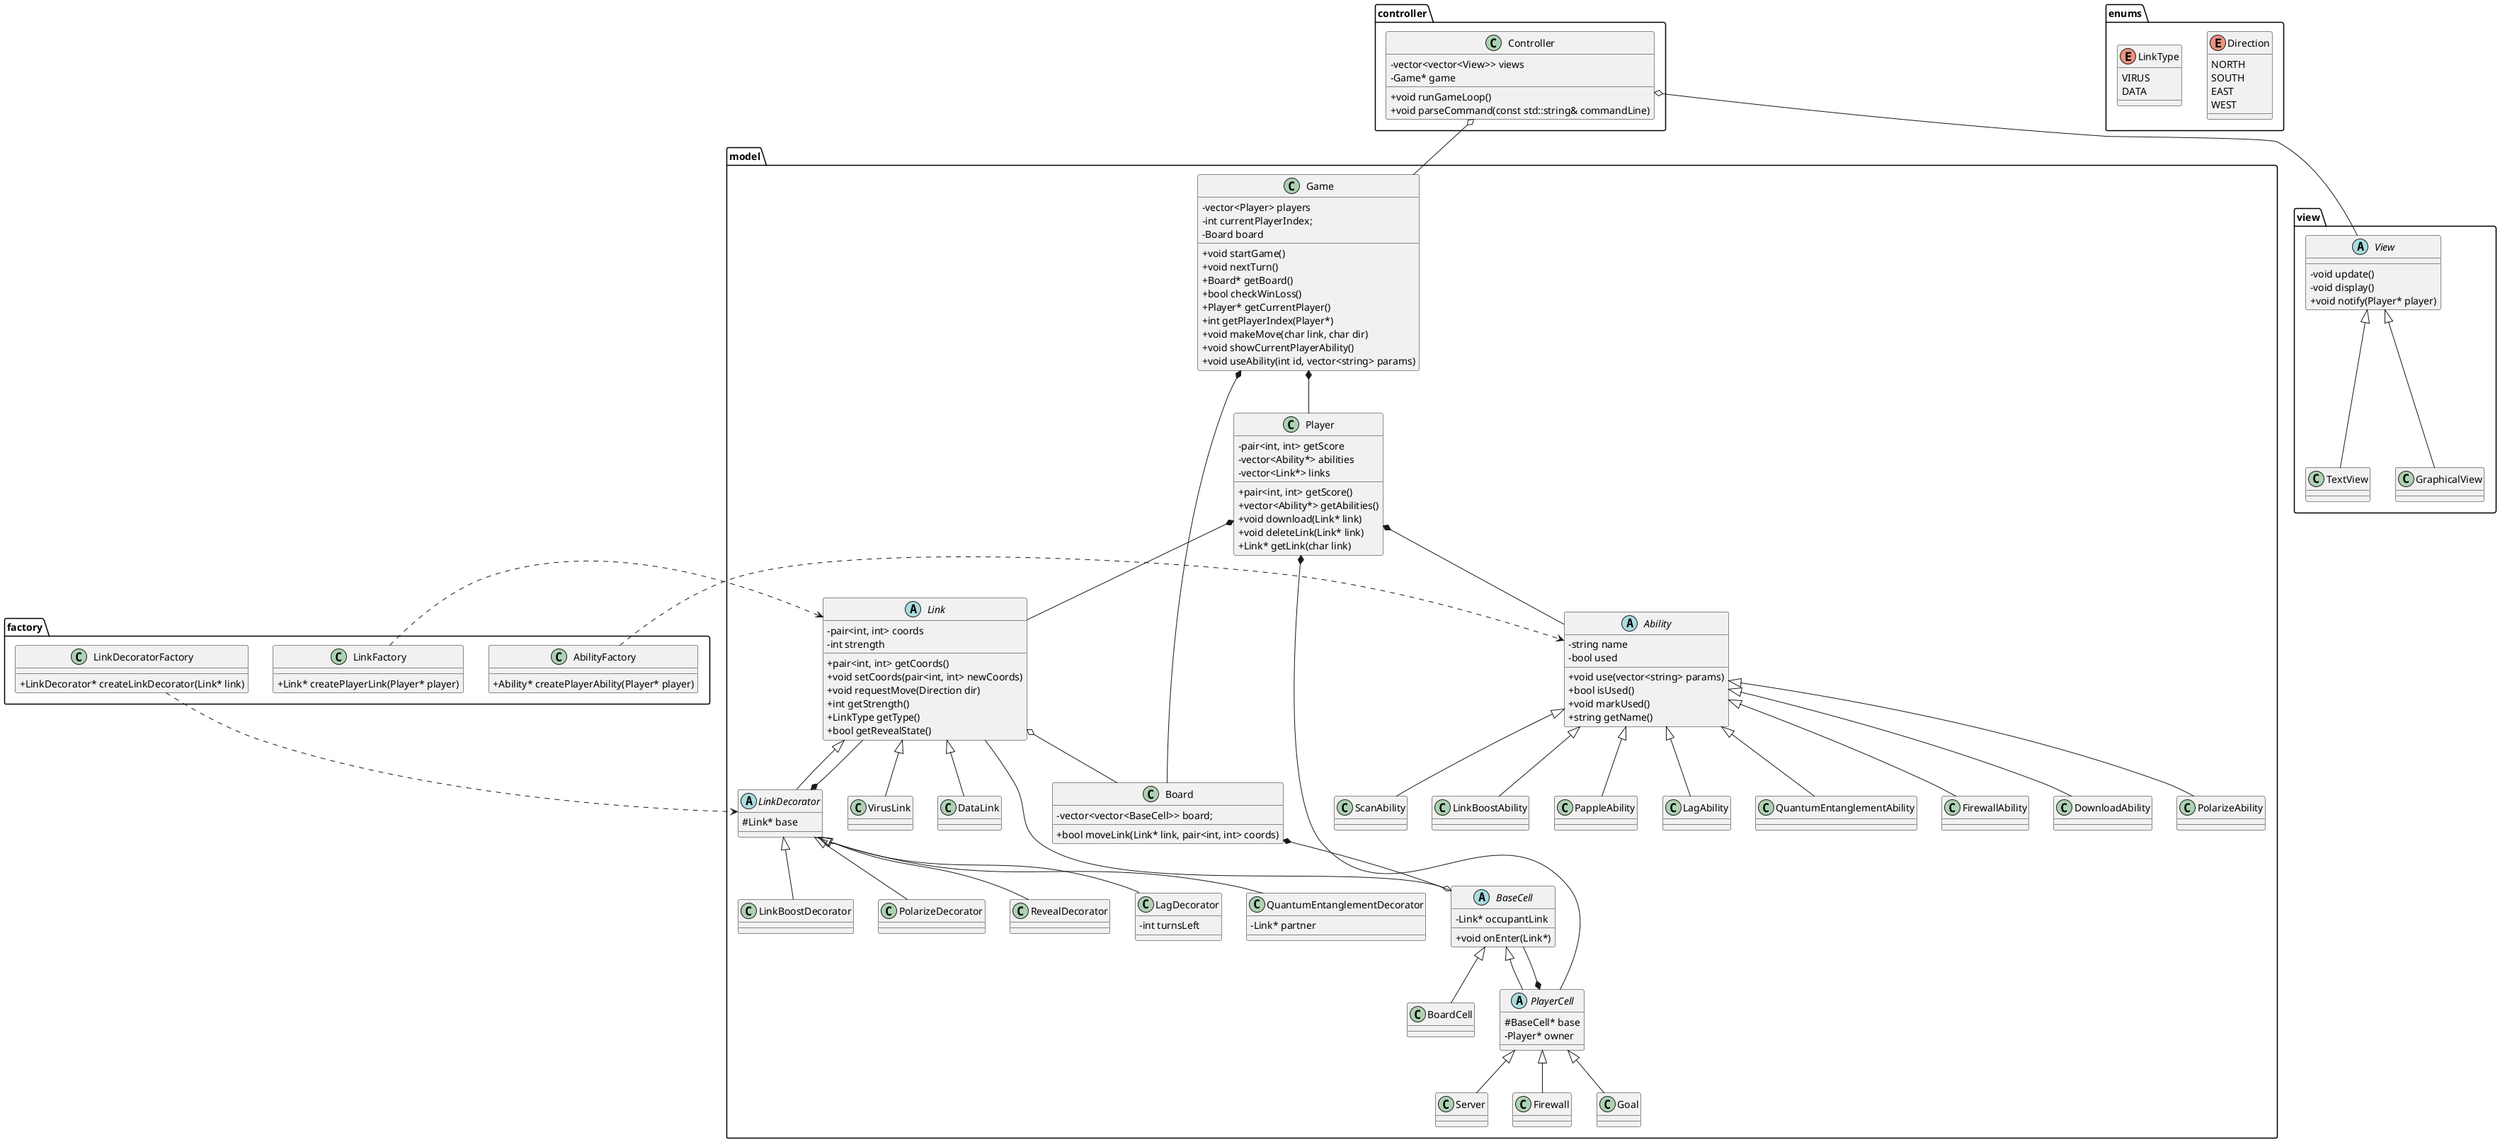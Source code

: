 @startuml

skinparam classAttributeIconSize 0
skinparam defaultFontName "JetBrains Mono"

' --- Enums ---
package "enums" {
  enum Direction {
    NORTH
    SOUTH
    EAST
    WEST
  }
  
  enum LinkType {
    VIRUS
    DATA
  }
}


' --- Model Classes ---
package "model" {
    class Game {
      - vector<Player> players
      - int currentPlayerIndex;
      - Board board

      + void startGame()
      + void nextTurn()
      + Board* getBoard()
      + bool checkWinLoss()
      + Player* getCurrentPlayer()
      + int getPlayerIndex(Player*)
      + void makeMove(char link, char dir)
      + void showCurrentPlayerAbility()
      + void useAbility(int id, vector<string> params)
    }

    class Board {
      - vector<vector<BaseCell>> board;

      + bool moveLink(Link* link, pair<int, int> coords)
    }

    abstract class BaseCell {
      - Link* occupantLink

      + void onEnter(Link*)
    }

    class BoardCell {
    }

    abstract class PlayerCell {
      # BaseCell* base
      - Player* owner
    }

    class Server {
    }

    class Firewall {
    }

    class Goal {
    }

    class Player {
      - pair<int, int> getScore
      - vector<Ability*> abilities
      - vector<Link*> links

      + pair<int, int> getScore()
      + vector<Ability*> getAbilities()
      + void download(Link* link)
      + void deleteLink(Link* link)
      + Link* getLink(char link)
    }

    abstract class Link {
      - pair<int, int> coords
      - int strength 

      + pair<int, int> getCoords()
      + void setCoords(pair<int, int> newCoords)
      + void requestMove(Direction dir)
      + int getStrength()
      + LinkType getType()
      + bool getRevealState()
    }

    class VirusLink {
    }

    class DataLink {
    }

    abstract class LinkDecorator {
      # Link* base 
    }

    class LinkBoostDecorator {
    }

    class PolarizeDecorator {
    }

    class RevealDecorator {
    }

    class LagDecorator {
      - int turnsLeft
    }

    class QuantumEntanglementDecorator {
      - Link* partner
    }

    abstract class Ability {
        - string name
        - bool used

        + void use(vector<string> params)
        + bool isUsed()
        + void markUsed()
        + string getName()
    }

    class FirewallAbility {
    }

    class DownloadAbility {
    }

    class PolarizeAbility {
    }

    class ScanAbility {
    }

    class LinkBoostAbility {
    }

    class PappleAbility {
    }

    class LagAbility {
    }

    class QuantumEntanglementAbility {
    }
}

' --- View Classes ---
package "view" {
    abstract class View {
        - void update()
        - void display()
        + void notify(Player* player)
    }

    class TextView {
    }

    class GraphicalView {
    }
}

' --- Controller Class ---
package "controller" {
    class Controller {
        - vector<vector<View>> views
        - Game* game

        + void runGameLoop()
        + void parseCommand(const std::string& commandLine)
    }
}

' --- Factory Classes ---
package "factory" {
    class LinkFactory {
      + Link* createPlayerLink(Player* player)
    }

    class AbilityFactory {
      + Ability* createPlayerAbility(Player* player)
    }

    class LinkDecoratorFactory {
      + LinkDecorator* createLinkDecorator(Link* link)
    }
}


' --- Relationships ---

Game *-- Board
Game *-- Player

Board *-- BaseCell
BaseCell o-- Link

Player *-- Ability
Player *--  Link

Link o-- Board

Player *--  PlayerCell
PlayerCell *-- BaseCell

BaseCell <|-- BoardCell
BaseCell <|-- PlayerCell
PlayerCell <|-- Server 
PlayerCell <|-- Firewall 
PlayerCell <|-- Goal

Link <|-- VirusLink
Link <|-- DataLink
Link <|-- LinkDecorator

LinkDecorator <|-- LinkBoostDecorator
LinkDecorator <|-- PolarizeDecorator
LinkDecorator <|-- RevealDecorator
LinkDecorator <|-- LagDecorator
LinkDecorator <|-- QuantumEntanglementDecorator

Ability <|-- FirewallAbility
Ability <|-- DownloadAbility
Ability <|-- PolarizeAbility
Ability <|-- ScanAbility
Ability <|-- LinkBoostAbility
Ability <|-- PappleAbility
Ability <|-- LagAbility
Ability <|-- QuantumEntanglementAbility

LinkDecorator *-- Link

View <|-- TextView
View <|-- GraphicalView

Controller o-- Game 
Controller o-- View

LinkFactory .> Link
AbilityFactory .> Ability
LinkDecoratorFactory .> LinkDecorator

@enduml
